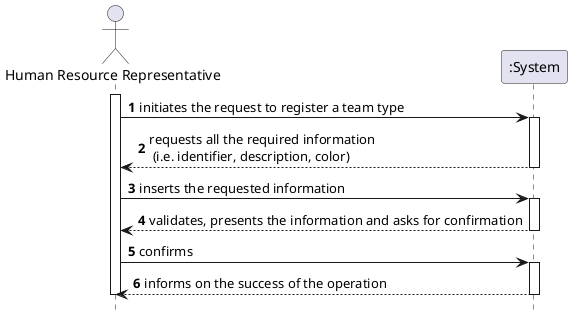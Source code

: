@startuml
autonumber
hide footbox

actor "Human Resource Representative" as HRR
participant ":System" as SYST

activate HRR
HRR -> SYST : initiates the request to register a team type

activate SYST
SYST --> HRR : requests all the required information \n (i.e. identifier, description, color)
deactivate SYST

HRR -> SYST : inserts the requested information

activate SYST
SYST --> HRR : validates, presents the information and asks for confirmation
deactivate SYST

HRR -> SYST : confirms

activate SYST
SYST --> HRR : informs on the success of the operation
deactivate SYST
deactivate HRR
@enduml